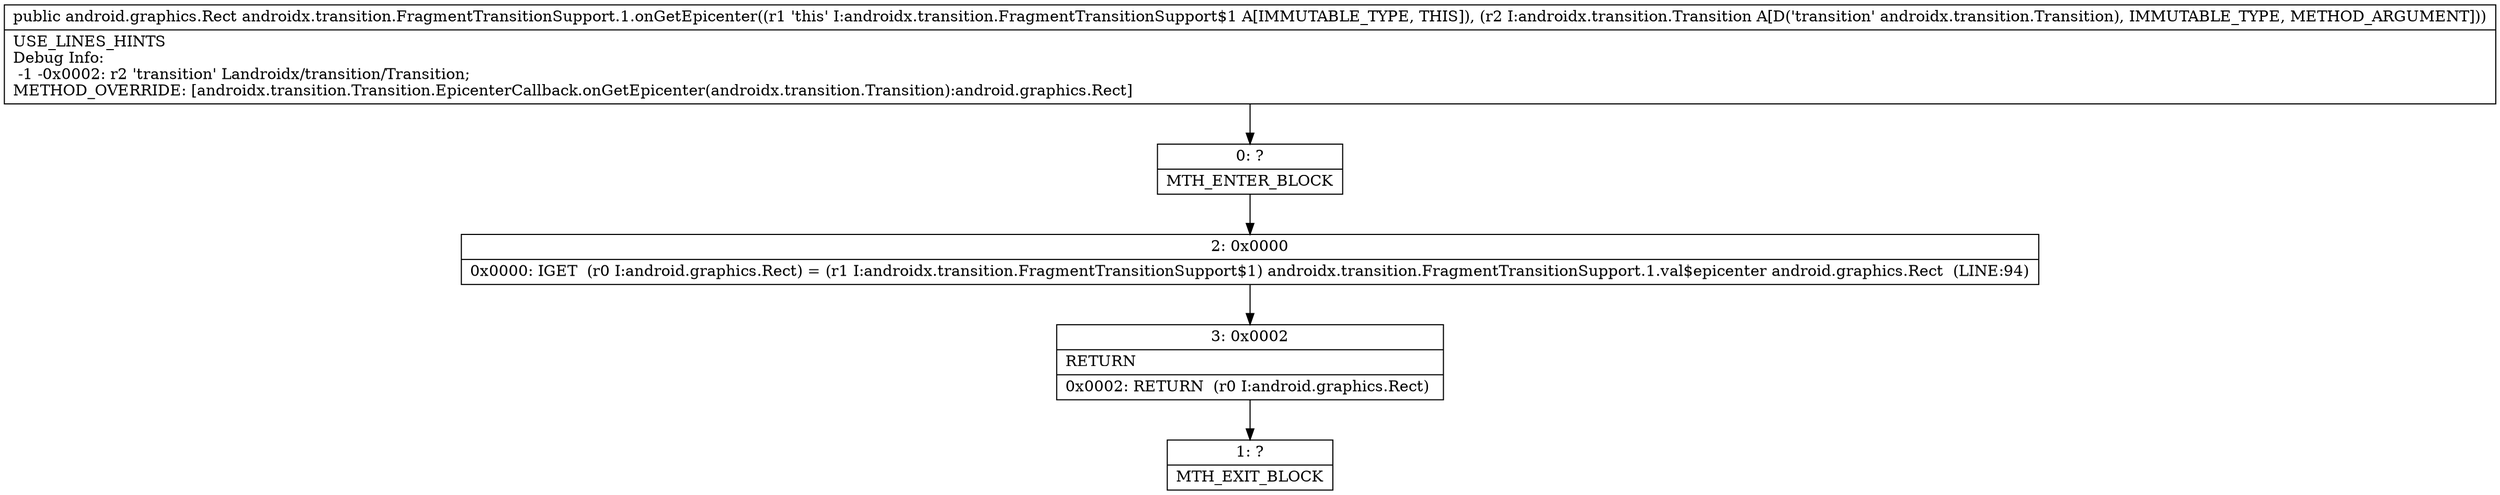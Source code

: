 digraph "CFG forandroidx.transition.FragmentTransitionSupport.1.onGetEpicenter(Landroidx\/transition\/Transition;)Landroid\/graphics\/Rect;" {
Node_0 [shape=record,label="{0\:\ ?|MTH_ENTER_BLOCK\l}"];
Node_2 [shape=record,label="{2\:\ 0x0000|0x0000: IGET  (r0 I:android.graphics.Rect) = (r1 I:androidx.transition.FragmentTransitionSupport$1) androidx.transition.FragmentTransitionSupport.1.val$epicenter android.graphics.Rect  (LINE:94)\l}"];
Node_3 [shape=record,label="{3\:\ 0x0002|RETURN\l|0x0002: RETURN  (r0 I:android.graphics.Rect) \l}"];
Node_1 [shape=record,label="{1\:\ ?|MTH_EXIT_BLOCK\l}"];
MethodNode[shape=record,label="{public android.graphics.Rect androidx.transition.FragmentTransitionSupport.1.onGetEpicenter((r1 'this' I:androidx.transition.FragmentTransitionSupport$1 A[IMMUTABLE_TYPE, THIS]), (r2 I:androidx.transition.Transition A[D('transition' androidx.transition.Transition), IMMUTABLE_TYPE, METHOD_ARGUMENT]))  | USE_LINES_HINTS\lDebug Info:\l  \-1 \-0x0002: r2 'transition' Landroidx\/transition\/Transition;\lMETHOD_OVERRIDE: [androidx.transition.Transition.EpicenterCallback.onGetEpicenter(androidx.transition.Transition):android.graphics.Rect]\l}"];
MethodNode -> Node_0;Node_0 -> Node_2;
Node_2 -> Node_3;
Node_3 -> Node_1;
}

